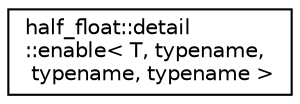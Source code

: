digraph "Graphical Class Hierarchy"
{
  edge [fontname="Helvetica",fontsize="10",labelfontname="Helvetica",labelfontsize="10"];
  node [fontname="Helvetica",fontsize="10",shape=record];
  rankdir="LR";
  Node1 [label="half_float::detail\l::enable\< T, typename,\l typename, typename \>",height=0.2,width=0.4,color="black", fillcolor="white", style="filled",URL="$structhalf__float_1_1detail_1_1enable.html"];
}
